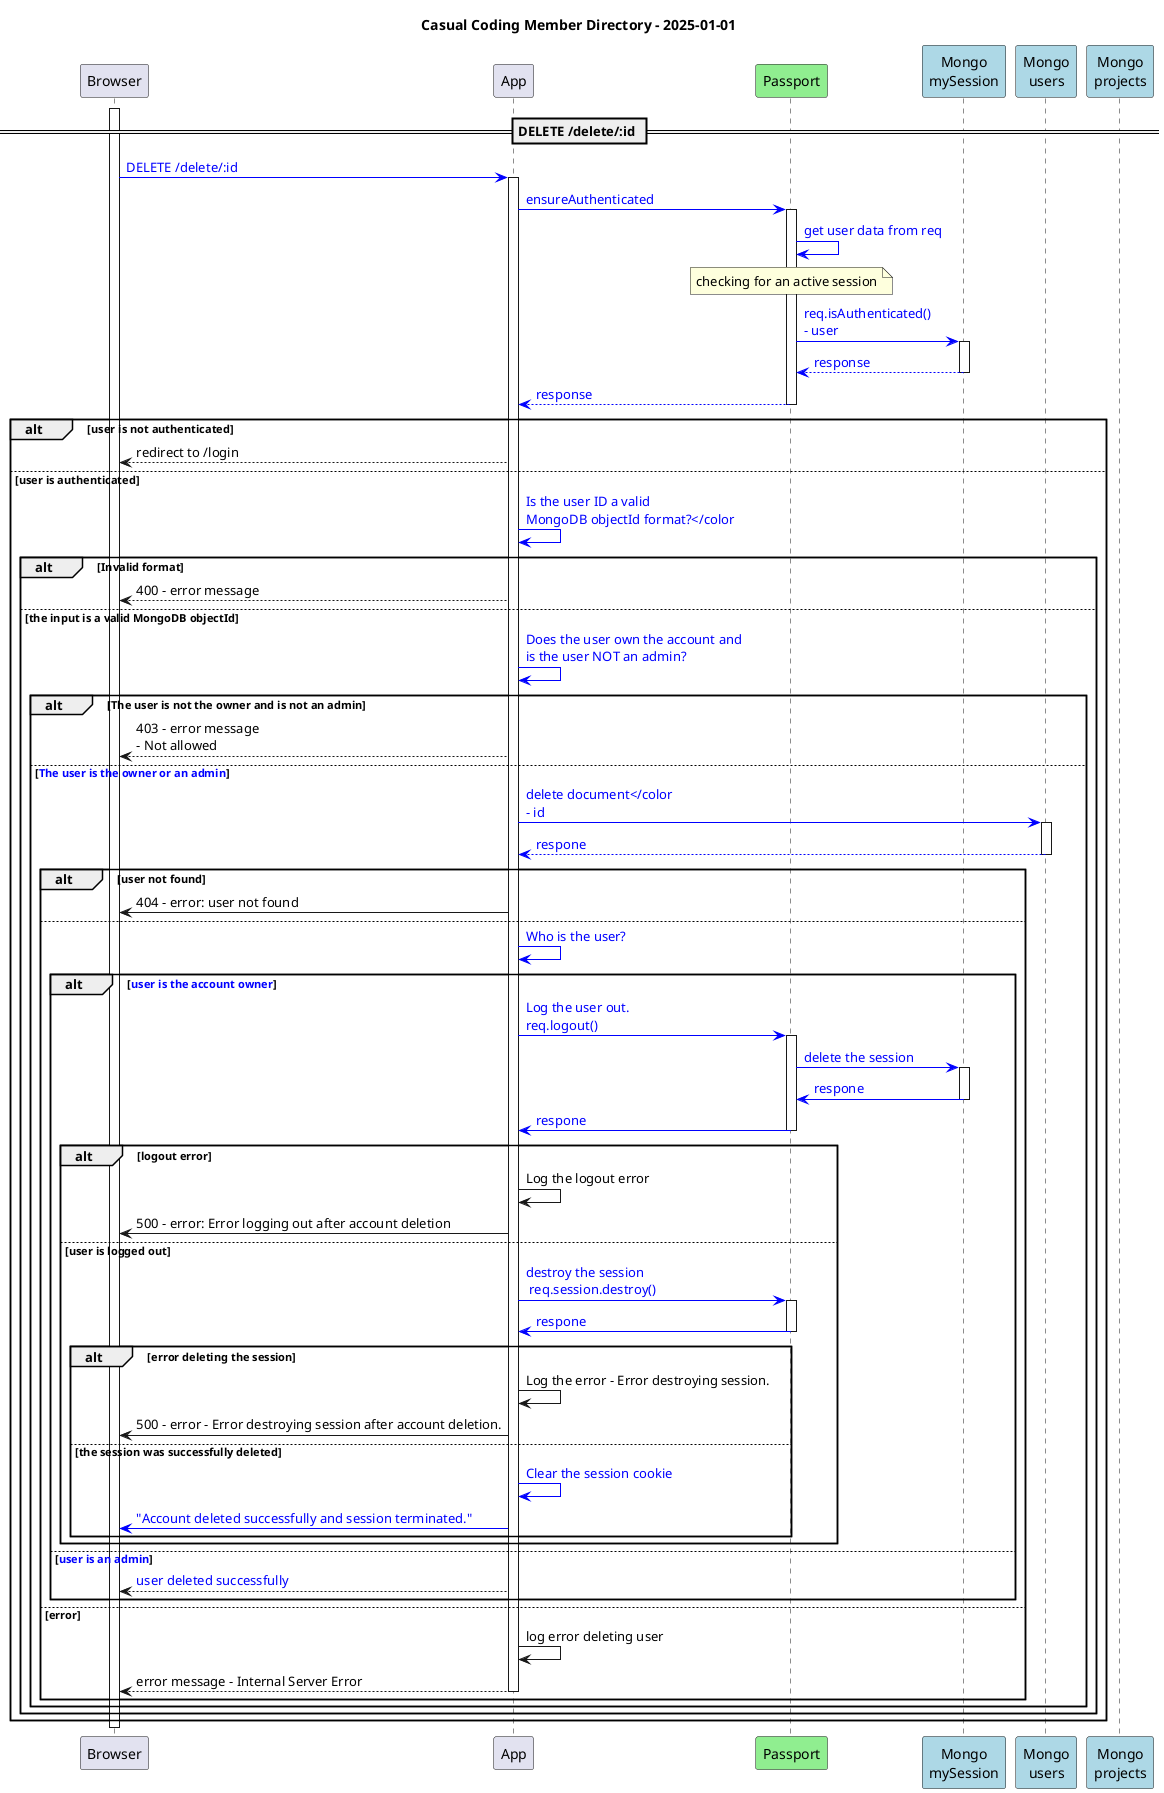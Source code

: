 @startuml
title Casual Coding Member Directory - 2025-01-01

participant Browser
participant App
participant Passport #lightgreen
participant "Mongo\nmySession" as MySession #lightblue
participant "Mongo\nusers" as Users #lightblue
participant "Mongo\nprojects" as Projects #lightblue

activate Browser

== DELETE /delete/:id ==
Browser -[#blue]> App: <color #blue>DELETE /delete/:id</color>
activate App
'MIDDLEWARE
App -[#blue]> Passport: <color #blue>ensureAuthenticated</color>
activate Passport
Passport -[#blue]> Passport: <color #blue>get user data from req</color>
note over Passport: checking for an active session
Passport -[#blue]> MySession: <color #blue>req.isAuthenticated()</color>\n<color #blue>- user</color>
activate MySession
MySession --[#blue]> Passport: <color #blue>response</color>
deactivate MySession
Passport --[#blue]> App: <color #blue>response</color>
deactivate Passport
alt user is not authenticated
  App --> Browser: redirect to /login
else user is authenticated
'  const userId = req.params.id;
  App -[#blue]> App: <color #blue>Is the user ID a valid</color>\n<color #blue>MongoDB objectId format?</color
  alt Invalid format
    App --> Browser: 400 - error message
  else the input is a valid MongoDB objectId
    ' Check authorization
    App -[#blue]> App: <color #blue>Does the user own the account and</color>\n<color #blue>is the user NOT an admin?</color>
    alt The user is not the owner and is not an admin
      App --> Browser: 403 - error message\n- Not allowed
    else <color #blue>The user is the owner or an admin</color>
      ' Perform the delete operation
      '  User.findByIdAndDelete(userId)
      App -[#blue]> Users: <color #blue>delete document</color\n<color #blue>- id</color>
      activate Users
      Users --[#blue]> App: <color #blue>respone</color>
      deactivate Users
      '    .then(deletedUser => {
      alt user not found
        App -> Browser: 404 - error: user not found
      else
        App -[#blue]> App: <color #blue>Who is the user?</color>
        alt <color #blue>user is the account owner</color>
          ' The currently logged-in user is deleting their own account, log them out
          App -[#blue]> Passport: <color #blue>Log the user out.</color>\n<color #blue>req.logout()</color>
          activate Passport
          Passport -[#blue]> MySession: <color #blue>delete the session</color>
          activate MySession
          MySession -[#blue]> Passport: <color #blue>respone</color>
          deactivate MySession
          Passport -[#blue]> App: <color #blue>respone</color>
          deactivate Passport
          alt logout error
            App -> App: Log the logout error
            App -> Browser: 500 - error: Error logging out after account deletion
          else user is logged out
            App -[#blue]> Passport: <color #blue>destroy the session</color>\n <color #blue>req.session.destroy()</color>
            activate Passport
            Passport -[#blue]> App: <color #blue>respone</color>
            deactivate Passport
            alt error deleting the session
              App -> App: Log the error - Error destroying session.
              App-> Browser: 500 - error - Error destroying session after account deletion.
            else the session was successfully deleted
              App -[#blue]> App: <color #blue>Clear the session cookie</color>
              App -[#blue]> Browser: <color #blue>"Account deleted successfully and session terminated."</color>
            end
          end
        else <color #blue>user is an admin</color>
          App --> Browser: <color #blue>user deleted successfully</color>
        end
      else error
        App -> App: log error deleting user
        App --> Browser: error message - Internal Server Error
        deactivate App
      end
    end
  end
end

deactivate Browser
@enduml